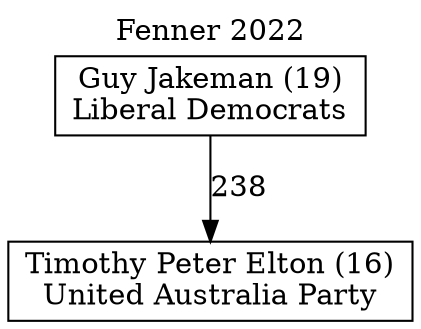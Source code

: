 // House preference flow
digraph "Timothy Peter Elton (16)_Fenner_2022" {
	graph [label="Fenner 2022" labelloc=t mclimit=10]
	node [shape=box]
	"Timothy Peter Elton (16)" [label="Timothy Peter Elton (16)
United Australia Party"]
	"Guy Jakeman (19)" [label="Guy Jakeman (19)
Liberal Democrats"]
	"Guy Jakeman (19)" -> "Timothy Peter Elton (16)" [label=238]
}
